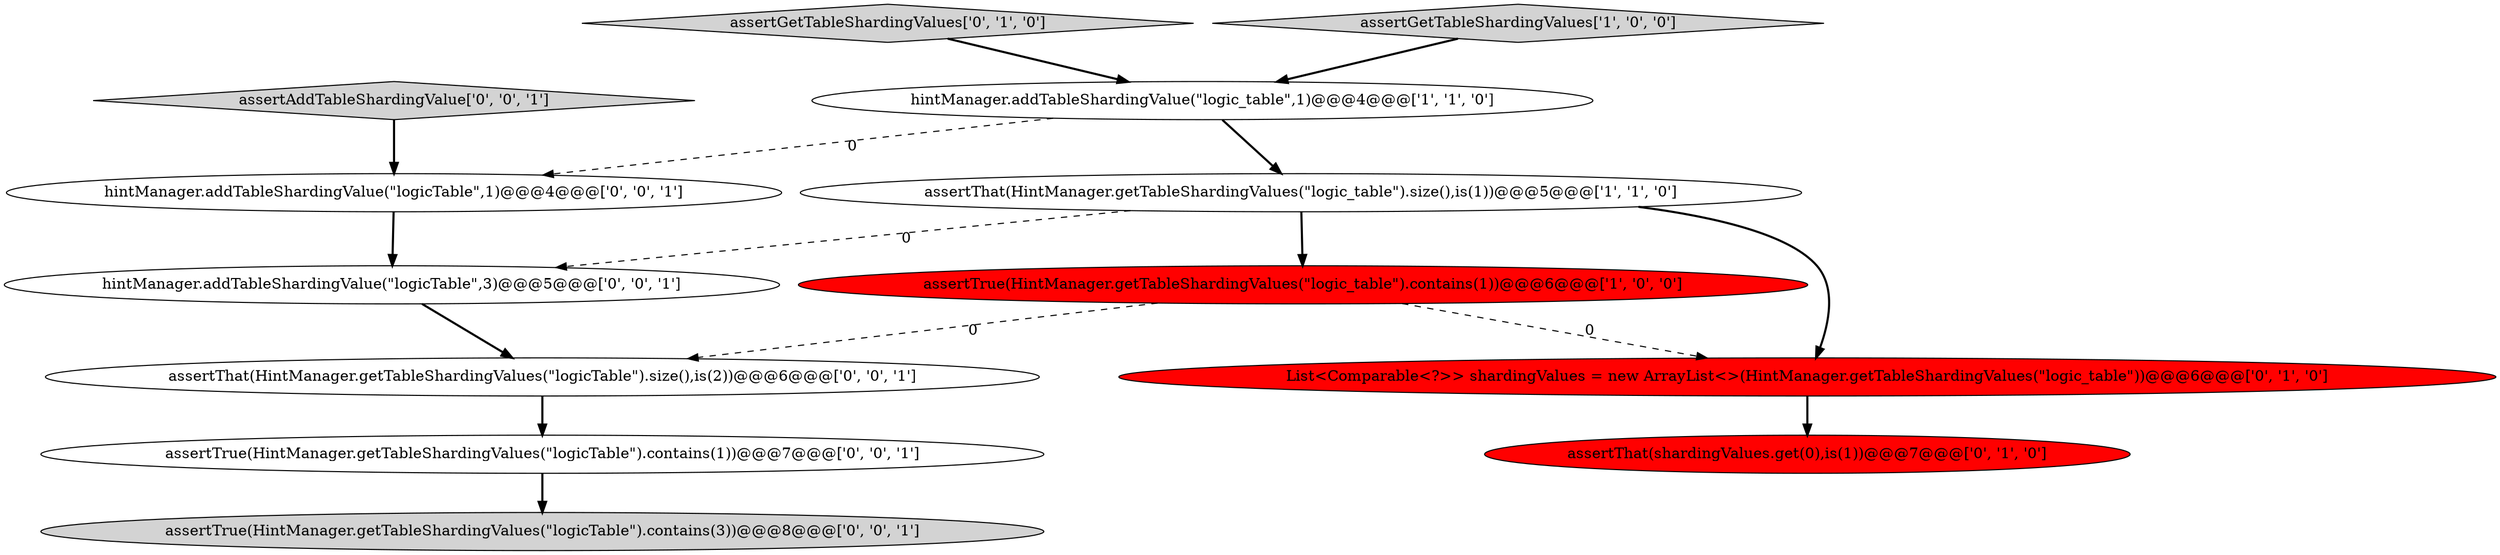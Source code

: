 digraph {
5 [style = filled, label = "List<Comparable<?>> shardingValues = new ArrayList<>(HintManager.getTableShardingValues(\"logic_table\"))@@@6@@@['0', '1', '0']", fillcolor = red, shape = ellipse image = "AAA1AAABBB2BBB"];
6 [style = filled, label = "assertGetTableShardingValues['0', '1', '0']", fillcolor = lightgray, shape = diamond image = "AAA0AAABBB2BBB"];
7 [style = filled, label = "hintManager.addTableShardingValue(\"logicTable\",3)@@@5@@@['0', '0', '1']", fillcolor = white, shape = ellipse image = "AAA0AAABBB3BBB"];
3 [style = filled, label = "assertThat(HintManager.getTableShardingValues(\"logic_table\").size(),is(1))@@@5@@@['1', '1', '0']", fillcolor = white, shape = ellipse image = "AAA0AAABBB1BBB"];
0 [style = filled, label = "assertTrue(HintManager.getTableShardingValues(\"logic_table\").contains(1))@@@6@@@['1', '0', '0']", fillcolor = red, shape = ellipse image = "AAA1AAABBB1BBB"];
10 [style = filled, label = "hintManager.addTableShardingValue(\"logicTable\",1)@@@4@@@['0', '0', '1']", fillcolor = white, shape = ellipse image = "AAA0AAABBB3BBB"];
12 [style = filled, label = "assertAddTableShardingValue['0', '0', '1']", fillcolor = lightgray, shape = diamond image = "AAA0AAABBB3BBB"];
11 [style = filled, label = "assertTrue(HintManager.getTableShardingValues(\"logicTable\").contains(1))@@@7@@@['0', '0', '1']", fillcolor = white, shape = ellipse image = "AAA0AAABBB3BBB"];
4 [style = filled, label = "assertThat(shardingValues.get(0),is(1))@@@7@@@['0', '1', '0']", fillcolor = red, shape = ellipse image = "AAA1AAABBB2BBB"];
8 [style = filled, label = "assertThat(HintManager.getTableShardingValues(\"logicTable\").size(),is(2))@@@6@@@['0', '0', '1']", fillcolor = white, shape = ellipse image = "AAA0AAABBB3BBB"];
9 [style = filled, label = "assertTrue(HintManager.getTableShardingValues(\"logicTable\").contains(3))@@@8@@@['0', '0', '1']", fillcolor = lightgray, shape = ellipse image = "AAA0AAABBB3BBB"];
2 [style = filled, label = "hintManager.addTableShardingValue(\"logic_table\",1)@@@4@@@['1', '1', '0']", fillcolor = white, shape = ellipse image = "AAA0AAABBB1BBB"];
1 [style = filled, label = "assertGetTableShardingValues['1', '0', '0']", fillcolor = lightgray, shape = diamond image = "AAA0AAABBB1BBB"];
3->0 [style = bold, label=""];
0->8 [style = dashed, label="0"];
3->5 [style = bold, label=""];
1->2 [style = bold, label=""];
12->10 [style = bold, label=""];
0->5 [style = dashed, label="0"];
7->8 [style = bold, label=""];
8->11 [style = bold, label=""];
11->9 [style = bold, label=""];
10->7 [style = bold, label=""];
3->7 [style = dashed, label="0"];
5->4 [style = bold, label=""];
2->3 [style = bold, label=""];
2->10 [style = dashed, label="0"];
6->2 [style = bold, label=""];
}
